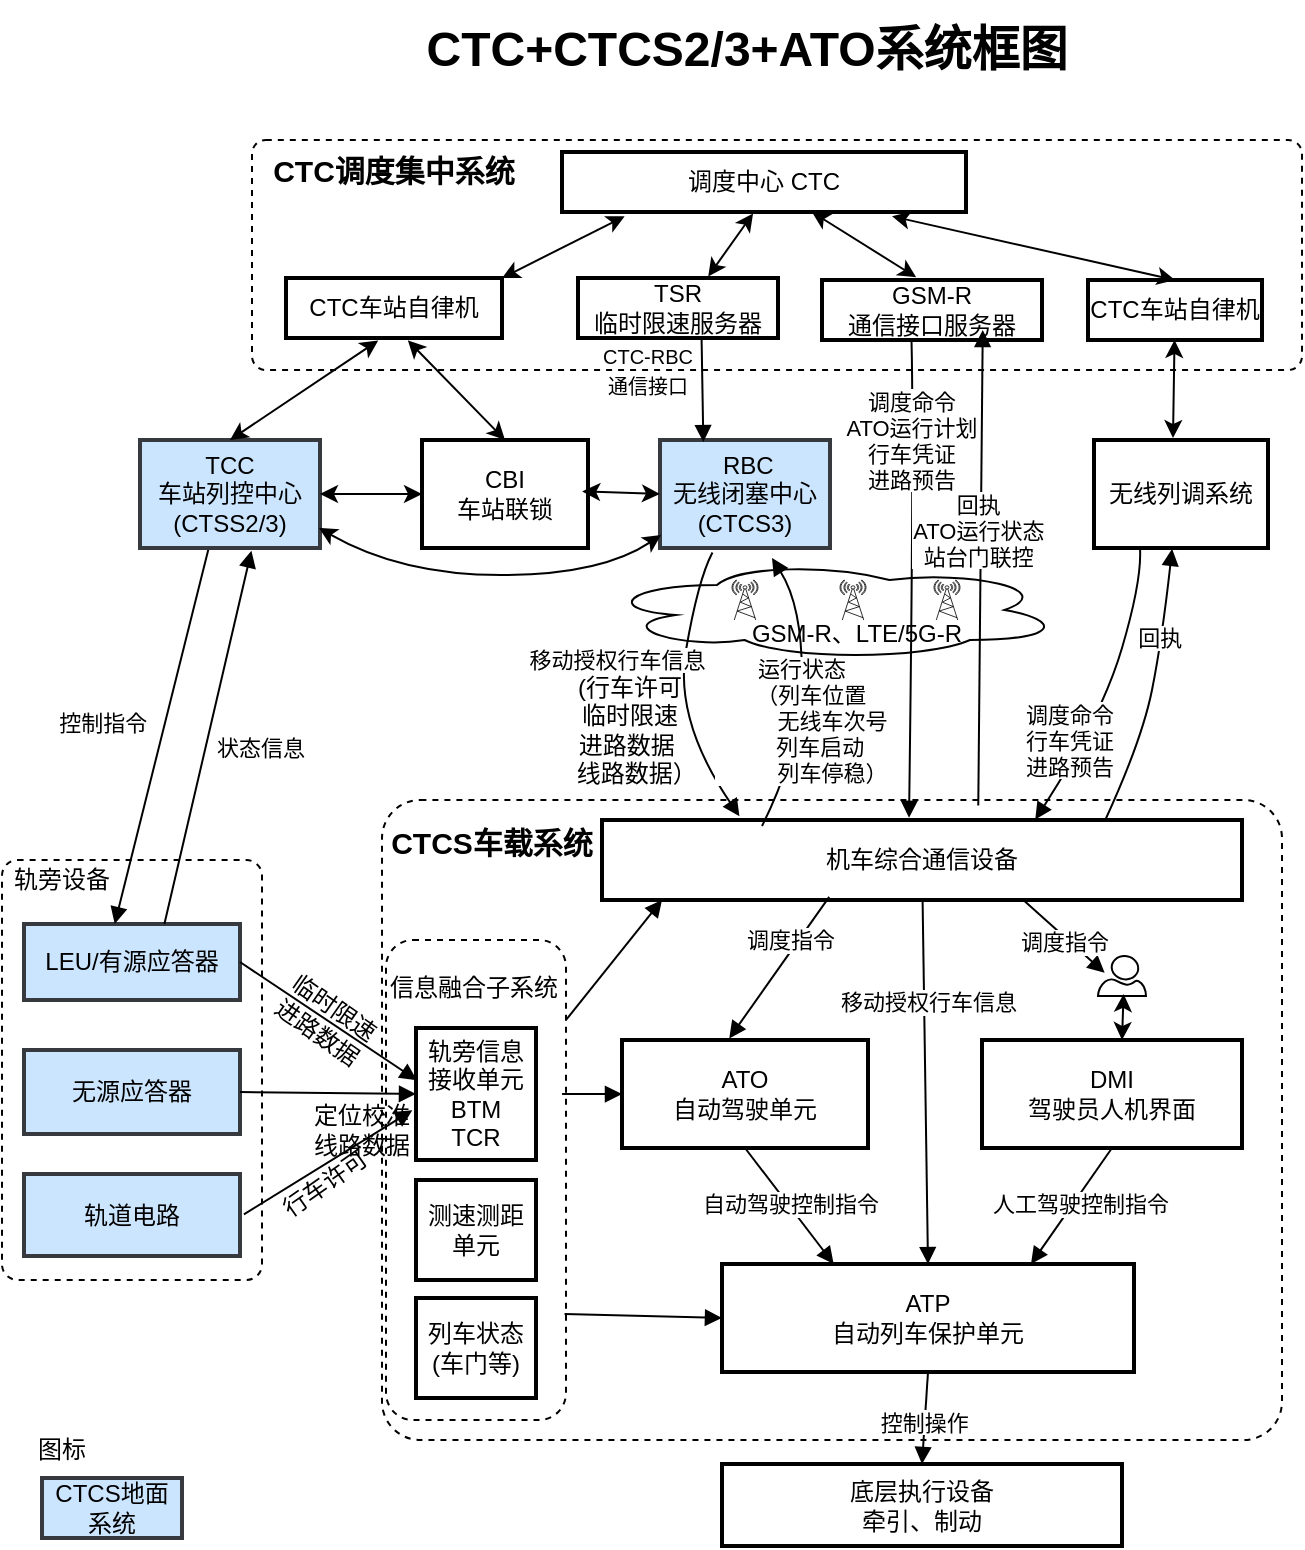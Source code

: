 <mxfile version="28.2.5">
  <diagram name="Page-1" id="mSzGbAxTPzWcVvcICINF">
    <mxGraphModel dx="810" dy="1642" grid="1" gridSize="10" guides="1" tooltips="1" connect="1" arrows="1" fold="1" page="1" pageScale="1" pageWidth="827" pageHeight="1169" math="0" shadow="0">
      <root>
        <mxCell id="0" />
        <mxCell id="1" parent="0" />
        <mxCell id="R69CiBpcvwxKvHvc8JuY-1" value="" style="rounded=1;whiteSpace=wrap;html=1;fillColor=none;dashed=1;arcSize=6;" vertex="1" parent="1">
          <mxGeometry x="120" y="360" width="130" height="210" as="geometry" />
        </mxCell>
        <mxCell id="J2MpM2koHGSMBXHB8nq6-100" value="" style="rounded=1;whiteSpace=wrap;html=1;fillColor=none;dashed=1;arcSize=6;" parent="1" vertex="1">
          <mxGeometry x="245" width="525" height="115" as="geometry" />
        </mxCell>
        <mxCell id="J2MpM2koHGSMBXHB8nq6-84" value="" style="ellipse;shape=cloud;whiteSpace=wrap;html=1;fillColor=none;" parent="1" vertex="1">
          <mxGeometry x="420" y="210" width="230" height="50" as="geometry" />
        </mxCell>
        <mxCell id="J2MpM2koHGSMBXHB8nq6-69" value="" style="rounded=1;whiteSpace=wrap;html=1;fillColor=none;dashed=1;arcSize=6;" parent="1" vertex="1">
          <mxGeometry x="310" y="330" width="450" height="320" as="geometry" />
        </mxCell>
        <mxCell id="J2MpM2koHGSMBXHB8nq6-34" value="" style="rounded=1;whiteSpace=wrap;html=1;fillColor=none;dashed=1;" parent="1" vertex="1">
          <mxGeometry x="312" y="400" width="90" height="240" as="geometry" />
        </mxCell>
        <mxCell id="J2MpM2koHGSMBXHB8nq6-1" value="调度中心 CTC" style="whiteSpace=wrap;strokeWidth=2;" parent="1" vertex="1">
          <mxGeometry x="400" y="6" width="202" height="30" as="geometry" />
        </mxCell>
        <mxCell id="J2MpM2koHGSMBXHB8nq6-2" value=" RBC&#xa;无线闭塞中心&#xa;(CTCS3)" style="whiteSpace=wrap;strokeWidth=2;fillColor=#cce5ff;strokeColor=#36393d;" parent="1" vertex="1">
          <mxGeometry x="449" y="150" width="85" height="54" as="geometry" />
        </mxCell>
        <mxCell id="J2MpM2koHGSMBXHB8nq6-3" value="LEU/有源应答器" style="whiteSpace=wrap;strokeWidth=2;fillColor=#cce5ff;strokeColor=#36393d;" parent="1" vertex="1">
          <mxGeometry x="131" y="392" width="108" height="38" as="geometry" />
        </mxCell>
        <mxCell id="J2MpM2koHGSMBXHB8nq6-4" value="机车综合通信设备" style="whiteSpace=wrap;strokeWidth=2;" parent="1" vertex="1">
          <mxGeometry x="420" y="340" width="320" height="40" as="geometry" />
        </mxCell>
        <mxCell id="J2MpM2koHGSMBXHB8nq6-5" value="DMI&#xa;驾驶员人机界面" style="whiteSpace=wrap;strokeWidth=2;" parent="1" vertex="1">
          <mxGeometry x="610" y="450" width="130" height="54" as="geometry" />
        </mxCell>
        <mxCell id="J2MpM2koHGSMBXHB8nq6-8" value="底层执行设备&#xa;牵引、制动" style="whiteSpace=wrap;strokeWidth=2;" parent="1" vertex="1">
          <mxGeometry x="480" y="662" width="200" height="41" as="geometry" />
        </mxCell>
        <mxCell id="J2MpM2koHGSMBXHB8nq6-10" value="" style="curved=1;startArrow=none;endArrow=block;exitX=0.618;exitY=1.03;entryX=0.255;entryY=0.019;rounded=0;exitDx=0;exitDy=0;exitPerimeter=0;entryDx=0;entryDy=0;entryPerimeter=0;" parent="1" source="J2MpM2koHGSMBXHB8nq6-75" target="J2MpM2koHGSMBXHB8nq6-2" edge="1">
          <mxGeometry relative="1" as="geometry">
            <Array as="points" />
          </mxGeometry>
        </mxCell>
        <mxCell id="J2MpM2koHGSMBXHB8nq6-11" value="移动授权行车信息" style="curved=1;startArrow=none;endArrow=block;rounded=0;entryX=0.221;entryY=-0.048;entryDx=0;entryDy=0;exitX=0.332;exitY=1.041;exitDx=0;exitDy=0;entryPerimeter=0;exitPerimeter=0;" parent="1" edge="1">
          <mxGeometry x="-0.147" y="-33" relative="1" as="geometry">
            <Array as="points">
              <mxPoint x="468" y="220" />
              <mxPoint x="456" y="290" />
            </Array>
            <mxPoint x="475.22" y="206.214" as="sourcePoint" />
            <mxPoint x="488.72" y="338.08" as="targetPoint" />
            <mxPoint as="offset" />
          </mxGeometry>
        </mxCell>
        <mxCell id="R69CiBpcvwxKvHvc8JuY-21" value="Text" style="edgeLabel;html=1;align=center;verticalAlign=middle;resizable=0;points=[];" vertex="1" connectable="0" parent="J2MpM2koHGSMBXHB8nq6-11">
          <mxGeometry x="0.63" y="4" relative="1" as="geometry">
            <mxPoint x="19" y="-19" as="offset" />
          </mxGeometry>
        </mxCell>
        <mxCell id="J2MpM2koHGSMBXHB8nq6-14" value="运行状态&#xa;   （列车位置&#xa;          无线车次号&#xa;      列车启动&#xa;          列车停稳）" style="curved=1;startArrow=none;endArrow=block;rounded=0;align=center;verticalAlign=middle;exitX=0.25;exitY=0;exitDx=0;exitDy=0;" parent="1" edge="1">
          <mxGeometry x="-0.193" relative="1" as="geometry">
            <Array as="points">
              <mxPoint x="520" y="303" />
              <mxPoint x="520" y="233" />
            </Array>
            <mxPoint x="500" y="343" as="sourcePoint" />
            <mxPoint x="505" y="209" as="targetPoint" />
            <mxPoint as="offset" />
          </mxGeometry>
        </mxCell>
        <mxCell id="J2MpM2koHGSMBXHB8nq6-15" value="控制指令" style="curved=1;startArrow=none;endArrow=block;exitX=0.389;exitY=0.951;entryX=0.42;entryY=0;rounded=0;exitDx=0;exitDy=0;exitPerimeter=0;" parent="1" source="J2MpM2koHGSMBXHB8nq6-55" target="J2MpM2koHGSMBXHB8nq6-3" edge="1">
          <mxGeometry x="0.018" y="-30" relative="1" as="geometry">
            <Array as="points" />
            <mxPoint as="offset" />
          </mxGeometry>
        </mxCell>
        <mxCell id="J2MpM2koHGSMBXHB8nq6-16" value="状态信息" style="curved=1;startArrow=none;endArrow=block;exitX=0.65;exitY=0;entryX=0.619;entryY=1.025;rounded=0;entryDx=0;entryDy=0;entryPerimeter=0;" parent="1" source="J2MpM2koHGSMBXHB8nq6-3" target="J2MpM2koHGSMBXHB8nq6-55" edge="1">
          <mxGeometry x="0.01" y="-27" relative="1" as="geometry">
            <Array as="points" />
            <mxPoint as="offset" />
          </mxGeometry>
        </mxCell>
        <mxCell id="J2MpM2koHGSMBXHB8nq6-17" value="控制操作" style="curved=1;startArrow=none;endArrow=block;exitX=0.5;exitY=1;entryX=0.5;entryY=0;rounded=0;exitDx=0;exitDy=0;" parent="1" source="J2MpM2koHGSMBXHB8nq6-27" target="J2MpM2koHGSMBXHB8nq6-8" edge="1">
          <mxGeometry x="0.077" relative="1" as="geometry">
            <Array as="points" />
            <mxPoint as="offset" />
          </mxGeometry>
        </mxCell>
        <mxCell id="J2MpM2koHGSMBXHB8nq6-18" value="" style="curved=1;startArrow=none;endArrow=block;exitX=0.3;exitY=1;entryX=0.5;entryY=0;rounded=0;" parent="1" source="J2MpM2koHGSMBXHB8nq6-27" edge="1">
          <mxGeometry relative="1" as="geometry">
            <Array as="points">
              <mxPoint x="610" y="550" />
            </Array>
            <mxPoint x="658" y="585" as="targetPoint" />
          </mxGeometry>
        </mxCell>
        <mxCell id="J2MpM2koHGSMBXHB8nq6-25" value="" style="curved=1;startArrow=none;endArrow=block;exitX=0.5;exitY=1;entryX=0.271;entryY=-0.001;rounded=0;exitDx=0;exitDy=0;entryDx=0;entryDy=0;entryPerimeter=0;" parent="1" source="J2MpM2koHGSMBXHB8nq6-7" target="J2MpM2koHGSMBXHB8nq6-27" edge="1">
          <mxGeometry relative="1" as="geometry">
            <Array as="points" />
            <mxPoint x="537" y="480" as="sourcePoint" />
            <mxPoint x="534" y="352" as="targetPoint" />
          </mxGeometry>
        </mxCell>
        <mxCell id="J2MpM2koHGSMBXHB8nq6-40" value="自动驾驶控制指令" style="edgeLabel;html=1;align=center;verticalAlign=middle;resizable=0;points=[];" parent="J2MpM2koHGSMBXHB8nq6-25" vertex="1" connectable="0">
          <mxGeometry x="-0.009" y="1" relative="1" as="geometry">
            <mxPoint as="offset" />
          </mxGeometry>
        </mxCell>
        <mxCell id="J2MpM2koHGSMBXHB8nq6-28" value="" style="curved=1;startArrow=none;endArrow=block;exitX=0.5;exitY=1;entryX=0.75;entryY=0;rounded=0;entryDx=0;entryDy=0;exitDx=0;exitDy=0;" parent="1" source="J2MpM2koHGSMBXHB8nq6-5" target="J2MpM2koHGSMBXHB8nq6-27" edge="1">
          <mxGeometry relative="1" as="geometry">
            <Array as="points" />
            <mxPoint x="453" y="504" as="sourcePoint" />
            <mxPoint x="658" y="585" as="targetPoint" />
          </mxGeometry>
        </mxCell>
        <mxCell id="J2MpM2koHGSMBXHB8nq6-41" value="人工驾驶控制指令" style="edgeLabel;html=1;align=center;verticalAlign=middle;resizable=0;points=[];" parent="J2MpM2koHGSMBXHB8nq6-28" vertex="1" connectable="0">
          <mxGeometry x="-0.093" y="2" relative="1" as="geometry">
            <mxPoint as="offset" />
          </mxGeometry>
        </mxCell>
        <mxCell id="J2MpM2koHGSMBXHB8nq6-27" value="ATP&#xa;自动列车保护单元" style="whiteSpace=wrap;strokeWidth=2;" parent="1" vertex="1">
          <mxGeometry x="480" y="562" width="206" height="54" as="geometry" />
        </mxCell>
        <mxCell id="J2MpM2koHGSMBXHB8nq6-29" value="轨旁信息&#xa;接收单元&#xa;BTM&#xa;TCR" style="whiteSpace=wrap;strokeWidth=2;" parent="1" vertex="1">
          <mxGeometry x="327" y="444" width="60" height="66" as="geometry" />
        </mxCell>
        <mxCell id="J2MpM2koHGSMBXHB8nq6-30" value="测速测距单元" style="whiteSpace=wrap;strokeWidth=2;" parent="1" vertex="1">
          <mxGeometry x="327" y="520" width="60" height="50" as="geometry" />
        </mxCell>
        <mxCell id="J2MpM2koHGSMBXHB8nq6-35" value="信息融合子系统" style="text;whiteSpace=wrap;" parent="1" vertex="1">
          <mxGeometry x="312" y="410" width="90" height="40" as="geometry" />
        </mxCell>
        <mxCell id="J2MpM2koHGSMBXHB8nq6-36" value="列车状态&#xa;(车门等)" style="whiteSpace=wrap;strokeWidth=2;" parent="1" vertex="1">
          <mxGeometry x="327" y="579" width="60" height="50" as="geometry" />
        </mxCell>
        <mxCell id="J2MpM2koHGSMBXHB8nq6-7" value="ATO&#xa;自动驾驶单元" style="whiteSpace=wrap;strokeWidth=2;" parent="1" vertex="1">
          <mxGeometry x="430" y="450" width="123" height="54" as="geometry" />
        </mxCell>
        <mxCell id="J2MpM2koHGSMBXHB8nq6-44" value="" style="curved=1;startArrow=none;endArrow=block;exitX=0.355;exitY=0.96;entryX=0.436;entryY=-0.015;rounded=0;exitDx=0;exitDy=0;entryDx=0;entryDy=0;exitPerimeter=0;entryPerimeter=0;" parent="1" source="J2MpM2koHGSMBXHB8nq6-4" target="J2MpM2koHGSMBXHB8nq6-7" edge="1">
          <mxGeometry relative="1" as="geometry">
            <Array as="points" />
            <mxPoint x="590" y="520" as="sourcePoint" />
            <mxPoint x="621" y="555" as="targetPoint" />
          </mxGeometry>
        </mxCell>
        <mxCell id="J2MpM2koHGSMBXHB8nq6-45" value="调度指令" style="edgeLabel;html=1;align=center;verticalAlign=middle;resizable=0;points=[];" parent="J2MpM2koHGSMBXHB8nq6-44" vertex="1" connectable="0">
          <mxGeometry x="-0.009" y="1" relative="1" as="geometry">
            <mxPoint x="4" y="-14" as="offset" />
          </mxGeometry>
        </mxCell>
        <mxCell id="J2MpM2koHGSMBXHB8nq6-46" value="" style="curved=1;startArrow=none;endArrow=block;entryX=0.139;entryY=0.42;rounded=0;entryDx=0;entryDy=0;exitX=0.657;exitY=0.992;exitDx=0;exitDy=0;exitPerimeter=0;entryPerimeter=0;" parent="1" source="J2MpM2koHGSMBXHB8nq6-4" target="J2MpM2koHGSMBXHB8nq6-95" edge="1">
          <mxGeometry relative="1" as="geometry">
            <Array as="points" />
            <mxPoint x="668" y="400" as="sourcePoint" />
            <mxPoint x="590" y="490" as="targetPoint" />
          </mxGeometry>
        </mxCell>
        <mxCell id="J2MpM2koHGSMBXHB8nq6-47" value="调度指令" style="edgeLabel;html=1;align=center;verticalAlign=middle;resizable=0;points=[];" parent="J2MpM2koHGSMBXHB8nq6-46" vertex="1" connectable="0">
          <mxGeometry x="-0.009" y="1" relative="1" as="geometry">
            <mxPoint x="-1" y="3" as="offset" />
          </mxGeometry>
        </mxCell>
        <mxCell id="J2MpM2koHGSMBXHB8nq6-48" value="" style="curved=1;startArrow=none;endArrow=block;entryX=0.5;entryY=0;rounded=0;entryDx=0;entryDy=0;" parent="1" source="J2MpM2koHGSMBXHB8nq6-4" target="J2MpM2koHGSMBXHB8nq6-27" edge="1">
          <mxGeometry relative="1" as="geometry">
            <Array as="points" />
            <mxPoint x="570" y="360" as="sourcePoint" />
            <mxPoint x="775" y="510" as="targetPoint" />
          </mxGeometry>
        </mxCell>
        <mxCell id="J2MpM2koHGSMBXHB8nq6-49" value="移动授权行车信息" style="edgeLabel;html=1;align=center;verticalAlign=middle;resizable=0;points=[];" parent="J2MpM2koHGSMBXHB8nq6-48" vertex="1" connectable="0">
          <mxGeometry x="-0.009" y="1" relative="1" as="geometry">
            <mxPoint y="-39" as="offset" />
          </mxGeometry>
        </mxCell>
        <mxCell id="J2MpM2koHGSMBXHB8nq6-51" value="" style="curved=1;startArrow=none;endArrow=block;rounded=0;exitX=0.978;exitY=0.321;exitDx=0;exitDy=0;exitPerimeter=0;entryX=0;entryY=0.5;entryDx=0;entryDy=0;" parent="1" source="J2MpM2koHGSMBXHB8nq6-34" target="J2MpM2koHGSMBXHB8nq6-7" edge="1">
          <mxGeometry relative="1" as="geometry">
            <Array as="points" />
            <mxPoint x="370" y="468" as="sourcePoint" />
            <mxPoint x="550" y="501" as="targetPoint" />
          </mxGeometry>
        </mxCell>
        <mxCell id="J2MpM2koHGSMBXHB8nq6-53" value="" style="curved=1;startArrow=none;endArrow=block;rounded=0;exitX=0.992;exitY=0.779;exitDx=0;exitDy=0;exitPerimeter=0;entryX=0;entryY=0.5;entryDx=0;entryDy=0;" parent="1" source="J2MpM2koHGSMBXHB8nq6-34" target="J2MpM2koHGSMBXHB8nq6-27" edge="1">
          <mxGeometry relative="1" as="geometry">
            <Array as="points" />
            <mxPoint x="440" y="530" as="sourcePoint" />
            <mxPoint x="498" y="530" as="targetPoint" />
          </mxGeometry>
        </mxCell>
        <mxCell id="J2MpM2koHGSMBXHB8nq6-54" value="" style="curved=1;startArrow=none;endArrow=block;rounded=0;exitX=1;exitY=0.5;exitDx=0;exitDy=0;entryX=0.008;entryY=0.396;entryDx=0;entryDy=0;entryPerimeter=0;" parent="1" source="J2MpM2koHGSMBXHB8nq6-3" target="J2MpM2koHGSMBXHB8nq6-29" edge="1">
          <mxGeometry relative="1" as="geometry">
            <Array as="points" />
            <mxPoint x="272" y="481" as="sourcePoint" />
            <mxPoint x="780" y="440" as="targetPoint" />
          </mxGeometry>
        </mxCell>
        <mxCell id="J2MpM2koHGSMBXHB8nq6-55" value="TCC&#xa;车站列控中心&#xa;(CTSS2/3)" style="whiteSpace=wrap;strokeWidth=2;fillColor=#cce5ff;strokeColor=#36393d;" parent="1" vertex="1">
          <mxGeometry x="189" y="150" width="90" height="54" as="geometry" />
        </mxCell>
        <mxCell id="J2MpM2koHGSMBXHB8nq6-56" value="CBI&#xa;车站联锁" style="whiteSpace=wrap;strokeWidth=2;" parent="1" vertex="1">
          <mxGeometry x="330" y="150" width="83" height="54" as="geometry" />
        </mxCell>
        <mxCell id="J2MpM2koHGSMBXHB8nq6-58" value="无线列调系统" style="whiteSpace=wrap;strokeWidth=2;" parent="1" vertex="1">
          <mxGeometry x="666" y="150" width="87" height="54" as="geometry" />
        </mxCell>
        <mxCell id="J2MpM2koHGSMBXHB8nq6-59" value="" style="verticalAlign=top;verticalLabelPosition=bottom;labelPosition=center;align=center;html=1;outlineConnect=0;gradientDirection=north;strokeWidth=2;shape=mxgraph.networks.radio_tower;" parent="1" vertex="1">
          <mxGeometry x="485" y="220" width="13" height="20" as="geometry" />
        </mxCell>
        <mxCell id="J2MpM2koHGSMBXHB8nq6-61" value="" style="endArrow=classic;startArrow=classic;html=1;rounded=0;exitX=1;exitY=0.5;exitDx=0;exitDy=0;entryX=0;entryY=0.5;entryDx=0;entryDy=0;" parent="1" source="J2MpM2koHGSMBXHB8nq6-55" target="J2MpM2koHGSMBXHB8nq6-56" edge="1">
          <mxGeometry width="50" height="50" relative="1" as="geometry">
            <mxPoint x="279" y="204" as="sourcePoint" />
            <mxPoint x="320" y="207" as="targetPoint" />
          </mxGeometry>
        </mxCell>
        <mxCell id="J2MpM2koHGSMBXHB8nq6-64" value="调度命令&#xa;行车凭证&#xa;进路预告" style="curved=1;startArrow=none;endArrow=block;rounded=0;exitX=0.332;exitY=1.041;exitDx=0;exitDy=0;exitPerimeter=0;entryX=0.677;entryY=-0.005;entryDx=0;entryDy=0;entryPerimeter=0;" parent="1" target="J2MpM2koHGSMBXHB8nq6-4" edge="1">
          <mxGeometry x="0.423" y="-7" relative="1" as="geometry">
            <Array as="points">
              <mxPoint x="690" y="220" />
              <mxPoint x="670" y="288" />
            </Array>
            <mxPoint x="689" y="204" as="sourcePoint" />
            <mxPoint x="640" y="330" as="targetPoint" />
            <mxPoint as="offset" />
          </mxGeometry>
        </mxCell>
        <mxCell id="J2MpM2koHGSMBXHB8nq6-66" value="回执" style="curved=1;startArrow=none;endArrow=block;rounded=0;exitX=0.786;exitY=0.006;exitDx=0;exitDy=0;exitPerimeter=0;entryX=0.449;entryY=1.008;entryDx=0;entryDy=0;entryPerimeter=0;" parent="1" source="J2MpM2koHGSMBXHB8nq6-4" target="J2MpM2koHGSMBXHB8nq6-58" edge="1">
          <mxGeometry x="0.371" y="1" relative="1" as="geometry">
            <Array as="points">
              <mxPoint x="690" y="300" />
              <mxPoint x="700" y="250" />
            </Array>
            <mxPoint x="740" y="208" as="sourcePoint" />
            <mxPoint x="709" y="207" as="targetPoint" />
            <mxPoint as="offset" />
          </mxGeometry>
        </mxCell>
        <mxCell id="J2MpM2koHGSMBXHB8nq6-68" value="" style="endArrow=classic;startArrow=classic;html=1;rounded=0;exitX=0.965;exitY=0.476;exitDx=0;exitDy=0;entryX=0;entryY=0.5;entryDx=0;entryDy=0;exitPerimeter=0;" parent="1" source="J2MpM2koHGSMBXHB8nq6-56" target="J2MpM2koHGSMBXHB8nq6-2" edge="1">
          <mxGeometry width="50" height="50" relative="1" as="geometry">
            <mxPoint x="370" y="170" as="sourcePoint" />
            <mxPoint x="414" y="170" as="targetPoint" />
          </mxGeometry>
        </mxCell>
        <mxCell id="J2MpM2koHGSMBXHB8nq6-73" value="CTC+CTCS2/3+ATO系统框图" style="text;strokeColor=none;fillColor=none;html=1;fontSize=24;fontStyle=1;verticalAlign=middle;align=center;" parent="1" vertex="1">
          <mxGeometry x="301.5" y="-70" width="380" height="50" as="geometry" />
        </mxCell>
        <mxCell id="J2MpM2koHGSMBXHB8nq6-74" value="CTC车站自律机" style="whiteSpace=wrap;strokeWidth=2;" parent="1" vertex="1">
          <mxGeometry x="663" y="70" width="87" height="30" as="geometry" />
        </mxCell>
        <mxCell id="J2MpM2koHGSMBXHB8nq6-78" value="GSM-R&#xa;通信接口服务器" style="whiteSpace=wrap;strokeWidth=2;" parent="1" vertex="1">
          <mxGeometry x="530" y="70" width="110" height="30" as="geometry" />
        </mxCell>
        <mxCell id="J2MpM2koHGSMBXHB8nq6-79" value="" style="endArrow=classic;startArrow=classic;html=1;rounded=0;exitX=0.428;exitY=-0.046;exitDx=0;exitDy=0;exitPerimeter=0;" parent="1" source="J2MpM2koHGSMBXHB8nq6-78" target="J2MpM2koHGSMBXHB8nq6-1" edge="1">
          <mxGeometry width="50" height="50" relative="1" as="geometry">
            <mxPoint x="360" y="190" as="sourcePoint" />
            <mxPoint x="410" y="140" as="targetPoint" />
          </mxGeometry>
        </mxCell>
        <mxCell id="J2MpM2koHGSMBXHB8nq6-75" value="TSR&#xa;临时限速服务器" style="whiteSpace=wrap;strokeWidth=2;" parent="1" vertex="1">
          <mxGeometry x="408" y="69" width="100" height="30" as="geometry" />
        </mxCell>
        <mxCell id="J2MpM2koHGSMBXHB8nq6-86" value="GSM-R、LTE/5G-R" style="text;html=1;align=center;verticalAlign=middle;whiteSpace=wrap;rounded=0;" parent="1" vertex="1">
          <mxGeometry x="485" y="232" width="125" height="30" as="geometry" />
        </mxCell>
        <mxCell id="J2MpM2koHGSMBXHB8nq6-87" value="" style="verticalAlign=top;verticalLabelPosition=bottom;labelPosition=center;align=center;html=1;outlineConnect=0;gradientDirection=north;strokeWidth=2;shape=mxgraph.networks.radio_tower;" parent="1" vertex="1">
          <mxGeometry x="586" y="220" width="13" height="20" as="geometry" />
        </mxCell>
        <mxCell id="J2MpM2koHGSMBXHB8nq6-88" value="" style="verticalAlign=top;verticalLabelPosition=bottom;labelPosition=center;align=center;html=1;outlineConnect=0;gradientDirection=north;strokeWidth=2;shape=mxgraph.networks.radio_tower;" parent="1" vertex="1">
          <mxGeometry x="539" y="220" width="13" height="20" as="geometry" />
        </mxCell>
        <mxCell id="J2MpM2koHGSMBXHB8nq6-89" value="调度命令&#xa;ATO运行计划&#xa;行车凭证&#xa;进路预告" style="curved=1;startArrow=none;endArrow=block;rounded=0;exitX=0.25;exitY=1;exitDx=0;exitDy=0;entryX=0.461;entryY=-0.028;entryDx=0;entryDy=0;entryPerimeter=0;" parent="1" edge="1">
          <mxGeometry x="-0.582" y="-1" relative="1" as="geometry">
            <Array as="points">
              <mxPoint x="576" y="150" />
            </Array>
            <mxPoint x="574.75" y="100.0" as="sourcePoint" />
            <mxPoint x="573.52" y="338.88" as="targetPoint" />
            <mxPoint as="offset" />
          </mxGeometry>
        </mxCell>
        <mxCell id="J2MpM2koHGSMBXHB8nq6-90" value="回执&#xa;ATO运行状态&#xa;站台门联控" style="curved=1;startArrow=none;endArrow=block;rounded=0;exitX=0.527;exitY=-0.056;exitDx=0;exitDy=0;exitPerimeter=0;entryX=0.533;entryY=1;entryDx=0;entryDy=0;entryPerimeter=0;" parent="1" edge="1">
          <mxGeometry x="0.159" y="1" relative="1" as="geometry">
            <Array as="points" />
            <mxPoint x="608.14" y="332.76" as="sourcePoint" />
            <mxPoint x="610.371" y="95.0" as="targetPoint" />
            <mxPoint as="offset" />
          </mxGeometry>
        </mxCell>
        <mxCell id="J2MpM2koHGSMBXHB8nq6-91" value="" style="endArrow=classic;startArrow=classic;html=1;rounded=0;exitX=0.555;exitY=-0.046;exitDx=0;exitDy=0;exitPerimeter=0;" parent="1" target="J2MpM2koHGSMBXHB8nq6-74" edge="1">
          <mxGeometry width="50" height="50" relative="1" as="geometry">
            <mxPoint x="705.5" y="149" as="sourcePoint" />
            <mxPoint x="701.5" y="111" as="targetPoint" />
          </mxGeometry>
        </mxCell>
        <mxCell id="J2MpM2koHGSMBXHB8nq6-93" value="" style="endArrow=classic;startArrow=classic;html=1;rounded=0;entryX=0.817;entryY=1.072;entryDx=0;entryDy=0;exitX=0.5;exitY=0;exitDx=0;exitDy=0;entryPerimeter=0;" parent="1" source="J2MpM2koHGSMBXHB8nq6-74" target="J2MpM2koHGSMBXHB8nq6-1" edge="1">
          <mxGeometry width="50" height="50" relative="1" as="geometry">
            <mxPoint x="674" y="98" as="sourcePoint" />
            <mxPoint x="670" y="60" as="targetPoint" />
          </mxGeometry>
        </mxCell>
        <mxCell id="J2MpM2koHGSMBXHB8nq6-94" value="" style="endArrow=classic;startArrow=classic;html=1;rounded=0;exitX=0.651;exitY=-0.026;exitDx=0;exitDy=0;entryX=0.473;entryY=1.023;entryDx=0;entryDy=0;entryPerimeter=0;exitPerimeter=0;" parent="1" source="J2MpM2koHGSMBXHB8nq6-75" target="J2MpM2koHGSMBXHB8nq6-1" edge="1">
          <mxGeometry width="50" height="50" relative="1" as="geometry">
            <mxPoint x="720" y="123" as="sourcePoint" />
            <mxPoint x="720" y="80" as="targetPoint" />
          </mxGeometry>
        </mxCell>
        <mxCell id="J2MpM2koHGSMBXHB8nq6-95" value="" style="verticalLabelPosition=bottom;html=1;verticalAlign=top;align=center;shape=mxgraph.azure.user;rotation=0;" parent="1" vertex="1">
          <mxGeometry x="668" y="408" width="24" height="20" as="geometry" />
        </mxCell>
        <mxCell id="J2MpM2koHGSMBXHB8nq6-96" value="" style="endArrow=classic;startArrow=classic;html=1;rounded=0;entryX=0.533;entryY=0.948;entryDx=0;entryDy=0;entryPerimeter=0;" parent="1" target="J2MpM2koHGSMBXHB8nq6-95" edge="1">
          <mxGeometry width="50" height="50" relative="1" as="geometry">
            <mxPoint x="680" y="450" as="sourcePoint" />
            <mxPoint x="680.588" y="437.52" as="targetPoint" />
          </mxGeometry>
        </mxCell>
        <mxCell id="J2MpM2koHGSMBXHB8nq6-97" value="" style="curved=1;startArrow=classic;endArrow=classic;rounded=0;entryX=1;entryY=0.25;entryDx=0;entryDy=0;startFill=1;endFill=1;" parent="1" edge="1">
          <mxGeometry x="0.103" y="-9" relative="1" as="geometry">
            <Array as="points">
              <mxPoint x="419.5" y="217.5" />
              <mxPoint x="319.5" y="217.5" />
            </Array>
            <mxPoint x="449.5" y="197.5" as="sourcePoint" />
            <mxPoint x="278.5" y="194.0" as="targetPoint" />
            <mxPoint as="offset" />
          </mxGeometry>
        </mxCell>
        <mxCell id="J2MpM2koHGSMBXHB8nq6-98" value="" style="curved=1;startArrow=none;endArrow=block;rounded=0;exitX=1;exitY=0.75;exitDx=0;exitDy=0;" parent="1" source="J2MpM2koHGSMBXHB8nq6-35" edge="1">
          <mxGeometry relative="1" as="geometry">
            <Array as="points" />
            <mxPoint x="490" y="480" as="sourcePoint" />
            <mxPoint x="450" y="380" as="targetPoint" />
          </mxGeometry>
        </mxCell>
        <mxCell id="J2MpM2koHGSMBXHB8nq6-99" value="CTCS车载系统" style="text;html=1;align=center;verticalAlign=middle;whiteSpace=wrap;rounded=0;fontStyle=1;fontSize=15;" parent="1" vertex="1">
          <mxGeometry x="310" y="336" width="110" height="30" as="geometry" />
        </mxCell>
        <mxCell id="J2MpM2koHGSMBXHB8nq6-101" value="CTC调度集中系统" style="text;html=1;align=center;verticalAlign=middle;whiteSpace=wrap;rounded=0;fontStyle=1;fontSize=15;" parent="1" vertex="1">
          <mxGeometry x="250.5" width="129.5" height="30" as="geometry" />
        </mxCell>
        <mxCell id="J2MpM2koHGSMBXHB8nq6-103" value="CTC车站自律机" style="whiteSpace=wrap;strokeWidth=2;" parent="1" vertex="1">
          <mxGeometry x="262" y="69" width="108" height="30" as="geometry" />
        </mxCell>
        <mxCell id="J2MpM2koHGSMBXHB8nq6-105" value="" style="endArrow=classic;startArrow=classic;html=1;rounded=0;exitX=0.5;exitY=0;exitDx=0;exitDy=0;entryX=0.427;entryY=1.041;entryDx=0;entryDy=0;entryPerimeter=0;" parent="1" source="J2MpM2koHGSMBXHB8nq6-55" target="J2MpM2koHGSMBXHB8nq6-103" edge="1">
          <mxGeometry width="50" height="50" relative="1" as="geometry">
            <mxPoint x="268" y="107" as="sourcePoint" />
            <mxPoint x="360" y="100" as="targetPoint" />
          </mxGeometry>
        </mxCell>
        <mxCell id="J2MpM2koHGSMBXHB8nq6-106" value="" style="endArrow=classic;startArrow=classic;html=1;rounded=0;exitX=0.5;exitY=0;exitDx=0;exitDy=0;entryX=0.564;entryY=1.039;entryDx=0;entryDy=0;entryPerimeter=0;" parent="1" source="J2MpM2koHGSMBXHB8nq6-56" target="J2MpM2koHGSMBXHB8nq6-103" edge="1">
          <mxGeometry width="50" height="50" relative="1" as="geometry">
            <mxPoint x="280" y="170" as="sourcePoint" />
            <mxPoint x="356" y="120" as="targetPoint" />
          </mxGeometry>
        </mxCell>
        <mxCell id="J2MpM2koHGSMBXHB8nq6-108" value="" style="endArrow=classic;startArrow=classic;html=1;rounded=0;entryX=1;entryY=0;entryDx=0;entryDy=0;exitX=0.155;exitY=1.072;exitDx=0;exitDy=0;exitPerimeter=0;" parent="1" source="J2MpM2koHGSMBXHB8nq6-1" target="J2MpM2koHGSMBXHB8nq6-103" edge="1">
          <mxGeometry width="50" height="50" relative="1" as="geometry">
            <mxPoint x="460" y="40" as="sourcePoint" />
            <mxPoint x="680" y="50" as="targetPoint" />
          </mxGeometry>
        </mxCell>
        <mxCell id="J2MpM2koHGSMBXHB8nq6-109" value="&lt;font style=&quot;font-size: 10px;&quot;&gt;CTC-RBC&lt;/font&gt;&lt;div&gt;&lt;font style=&quot;font-size: 10px;&quot;&gt;通信接口&lt;/font&gt;&lt;/div&gt;" style="text;html=1;align=center;verticalAlign=middle;whiteSpace=wrap;rounded=0;spacing=0;" parent="1" vertex="1">
          <mxGeometry x="413" y="100" width="60" height="30" as="geometry" />
        </mxCell>
        <mxCell id="J2MpM2koHGSMBXHB8nq6-111" value="CTCS地面系统" style="whiteSpace=wrap;strokeWidth=2;fillColor=#cce5ff;strokeColor=#36393d;" parent="1" vertex="1">
          <mxGeometry x="140" y="669" width="70" height="30" as="geometry" />
        </mxCell>
        <mxCell id="J2MpM2koHGSMBXHB8nq6-112" value="图标" style="text;html=1;align=center;verticalAlign=middle;whiteSpace=wrap;rounded=0;" parent="1" vertex="1">
          <mxGeometry x="120" y="640" width="60" height="30" as="geometry" />
        </mxCell>
        <mxCell id="R69CiBpcvwxKvHvc8JuY-3" value="无源应答器" style="whiteSpace=wrap;strokeWidth=2;fillColor=#cce5ff;strokeColor=#36393d;" vertex="1" parent="1">
          <mxGeometry x="131" y="455" width="108" height="42" as="geometry" />
        </mxCell>
        <mxCell id="R69CiBpcvwxKvHvc8JuY-4" value="轨道电路" style="whiteSpace=wrap;strokeWidth=2;fillColor=#cce5ff;strokeColor=#36393d;" vertex="1" parent="1">
          <mxGeometry x="131" y="517" width="108" height="41" as="geometry" />
        </mxCell>
        <UserObject label="轨旁设备" placeholders="1" name="Variable" id="R69CiBpcvwxKvHvc8JuY-6">
          <mxCell style="text;html=1;strokeColor=none;fillColor=none;align=center;verticalAlign=middle;whiteSpace=wrap;overflow=hidden;" vertex="1" parent="1">
            <mxGeometry x="120" y="360" width="60" height="20" as="geometry" />
          </mxCell>
        </UserObject>
        <mxCell id="R69CiBpcvwxKvHvc8JuY-7" value="" style="curved=1;startArrow=none;endArrow=block;rounded=0;exitX=1;exitY=0.5;exitDx=0;exitDy=0;entryX=0;entryY=0.5;entryDx=0;entryDy=0;" edge="1" parent="1" source="R69CiBpcvwxKvHvc8JuY-3" target="J2MpM2koHGSMBXHB8nq6-29">
          <mxGeometry relative="1" as="geometry">
            <Array as="points" />
            <mxPoint x="320" y="520" as="sourcePoint" />
            <mxPoint x="408" y="543" as="targetPoint" />
          </mxGeometry>
        </mxCell>
        <mxCell id="R69CiBpcvwxKvHvc8JuY-9" value="" style="curved=1;startArrow=none;endArrow=block;rounded=0;exitX=1.018;exitY=0.493;exitDx=0;exitDy=0;entryX=-0.031;entryY=0.623;entryDx=0;entryDy=0;exitPerimeter=0;entryPerimeter=0;" edge="1" parent="1" source="R69CiBpcvwxKvHvc8JuY-4" target="J2MpM2koHGSMBXHB8nq6-29">
          <mxGeometry relative="1" as="geometry">
            <Array as="points" />
            <mxPoint x="290" y="470" as="sourcePoint" />
            <mxPoint x="378" y="471" as="targetPoint" />
          </mxGeometry>
        </mxCell>
        <mxCell id="R69CiBpcvwxKvHvc8JuY-11" value="临时限速&lt;span style=&quot;background-color: transparent; color: light-dark(rgb(0, 0, 0), rgb(255, 255, 255));&quot;&gt;进路数据&lt;/span&gt;" style="text;html=1;align=center;verticalAlign=middle;whiteSpace=wrap;rounded=0;rotation=35;" vertex="1" parent="1">
          <mxGeometry x="252" y="425" width="60" height="30" as="geometry" />
        </mxCell>
        <mxCell id="R69CiBpcvwxKvHvc8JuY-12" value="行车许可" style="text;html=1;align=center;verticalAlign=middle;whiteSpace=wrap;rounded=0;rotation=-35;" vertex="1" parent="1">
          <mxGeometry x="253.62" y="512.5" width="56" height="19.76" as="geometry" />
        </mxCell>
        <mxCell id="R69CiBpcvwxKvHvc8JuY-19" value="定位校准&lt;div&gt;线路数据&lt;/div&gt;" style="text;html=1;align=center;verticalAlign=middle;whiteSpace=wrap;rounded=0;" vertex="1" parent="1">
          <mxGeometry x="270" y="480" width="60" height="30" as="geometry" />
        </mxCell>
        <mxCell id="R69CiBpcvwxKvHvc8JuY-20" value="(行车许可 临时限速&lt;div&gt;进路数据&amp;nbsp; &amp;nbsp;线路数据）&lt;/div&gt;" style="text;html=1;align=center;verticalAlign=middle;whiteSpace=wrap;rounded=0;" vertex="1" parent="1">
          <mxGeometry x="403" y="280" width="62" height="30" as="geometry" />
        </mxCell>
      </root>
    </mxGraphModel>
  </diagram>
</mxfile>
